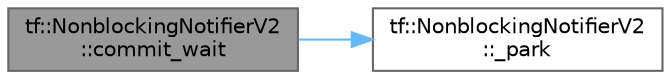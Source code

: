 digraph "tf::NonblockingNotifierV2::commit_wait"
{
 // LATEX_PDF_SIZE
  bgcolor="transparent";
  edge [fontname=Helvetica,fontsize=10,labelfontname=Helvetica,labelfontsize=10];
  node [fontname=Helvetica,fontsize=10,shape=box,height=0.2,width=0.4];
  rankdir="LR";
  Node1 [id="Node000001",label="tf::NonblockingNotifierV2\l::commit_wait",height=0.2,width=0.4,color="gray40", fillcolor="grey60", style="filled", fontcolor="black",tooltip=" "];
  Node1 -> Node2 [id="edge1_Node000001_Node000002",color="steelblue1",style="solid",tooltip=" "];
  Node2 [id="Node000002",label="tf::NonblockingNotifierV2\l::_park",height=0.2,width=0.4,color="grey40", fillcolor="white", style="filled",URL="$classtf_1_1_nonblocking_notifier_v2.html#a24701c99af44044f0600deac1161c8e0",tooltip=" "];
}
